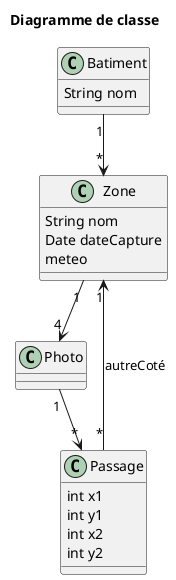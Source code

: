 @startuml Diagramme de classe
title Diagramme de classe

class Batiment {
    String nom
}

class Zone {
    String nom
    Date dateCapture
    meteo
}

class Photo {
}

class Passage {
    int x1
    int y1
    int x2
    int y2
}


Batiment "1" --> "*" Zone
Zone "1" --> "4" Photo
Photo "1" --> "*" Passage
Passage "*" --> "1" Zone : autreCoté

@enduml